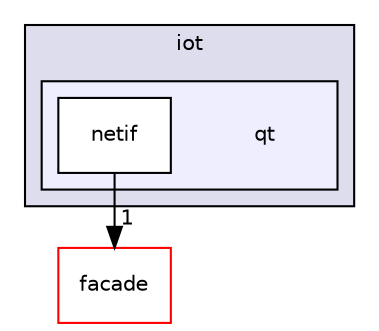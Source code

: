 digraph "qt" {
  compound=true
  node [ fontsize="10", fontname="Helvetica"];
  edge [ labelfontsize="10", labelfontname="Helvetica"];
  subgraph clusterdir_0f98a9e5e47b0a99aebc0b542af9a7c5 {
    graph [ bgcolor="#ddddee", pencolor="black", label="iot" fontname="Helvetica", fontsize="10", URL="dir_0f98a9e5e47b0a99aebc0b542af9a7c5.html"]
  subgraph clusterdir_98e314caca72b757866057ebc90c4c84 {
    graph [ bgcolor="#eeeeff", pencolor="black", label="" URL="dir_98e314caca72b757866057ebc90c4c84.html"];
    dir_98e314caca72b757866057ebc90c4c84 [shape=plaintext label="qt"];
    dir_de20c96f6c9ff2414816778db9062e85 [shape=box label="netif" color="black" fillcolor="white" style="filled" URL="dir_de20c96f6c9ff2414816778db9062e85.html"];
  }
  }
  dir_4f112fa7bd4f789094ed8cb8465bf258 [shape=box label="facade" fillcolor="white" style="filled" color="red" URL="dir_4f112fa7bd4f789094ed8cb8465bf258.html"];
  dir_de20c96f6c9ff2414816778db9062e85->dir_4f112fa7bd4f789094ed8cb8465bf258 [headlabel="1", labeldistance=1.5 headhref="dir_000127_000112.html"];
}
